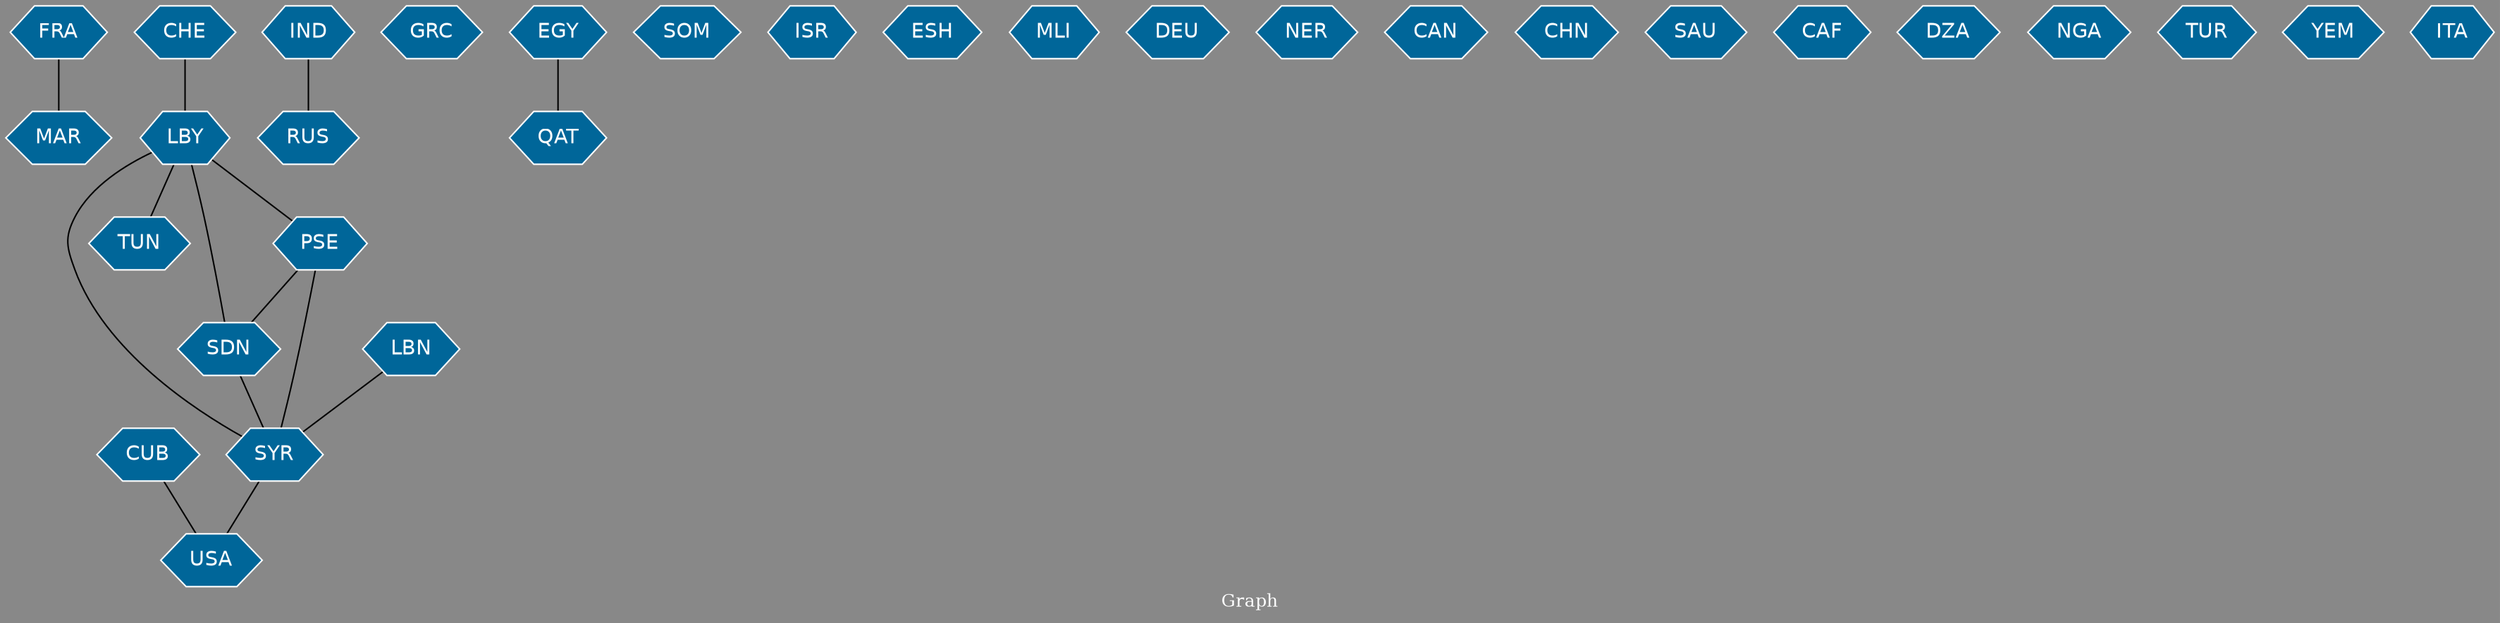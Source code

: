 // Countries together in item graph
graph {
	graph [bgcolor="#888888" fontcolor=white fontsize=12 label="Graph" outputorder=edgesfirst overlap=prism]
	node [color=white fillcolor="#006699" fontcolor=white fontname=Helvetica shape=hexagon style=filled]
	edge [arrowhead=open color=black fontcolor=white fontname=Courier fontsize=12]
		FRA [label=FRA]
		SYR [label=SYR]
		USA [label=USA]
		TUN [label=TUN]
		IND [label=IND]
		RUS [label=RUS]
		GRC [label=GRC]
		LBY [label=LBY]
		CUB [label=CUB]
		EGY [label=EGY]
		SOM [label=SOM]
		ISR [label=ISR]
		ESH [label=ESH]
		MLI [label=MLI]
		DEU [label=DEU]
		NER [label=NER]
		CAN [label=CAN]
		MAR [label=MAR]
		CHN [label=CHN]
		SAU [label=SAU]
		CAF [label=CAF]
		QAT [label=QAT]
		CHE [label=CHE]
		SDN [label=SDN]
		PSE [label=PSE]
		DZA [label=DZA]
		LBN [label=LBN]
		NGA [label=NGA]
		TUR [label=TUR]
		YEM [label=YEM]
		ITA [label=ITA]
			SYR -- USA [weight=2]
			LBY -- TUN [weight=1]
			EGY -- QAT [weight=1]
			LBN -- SYR [weight=1]
			IND -- RUS [weight=1]
			LBY -- SYR [weight=1]
			CHE -- LBY [weight=1]
			FRA -- MAR [weight=2]
			PSE -- SDN [weight=1]
			SDN -- SYR [weight=1]
			CUB -- USA [weight=2]
			LBY -- SDN [weight=1]
			LBY -- PSE [weight=1]
			PSE -- SYR [weight=1]
}